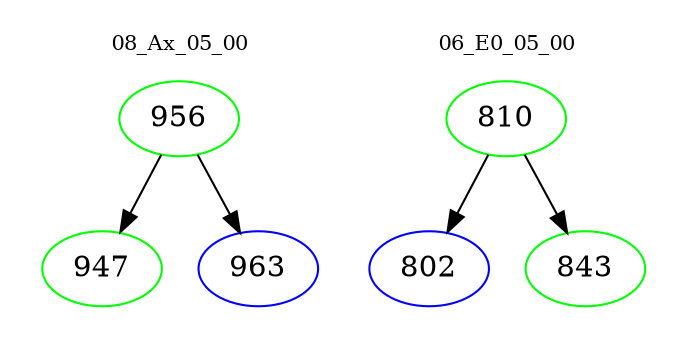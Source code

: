 digraph{
subgraph cluster_0 {
color = white
label = "08_Ax_05_00";
fontsize=10;
T0_956 [label="956", color="green"]
T0_956 -> T0_947 [color="black"]
T0_947 [label="947", color="green"]
T0_956 -> T0_963 [color="black"]
T0_963 [label="963", color="blue"]
}
subgraph cluster_1 {
color = white
label = "06_E0_05_00";
fontsize=10;
T1_810 [label="810", color="green"]
T1_810 -> T1_802 [color="black"]
T1_802 [label="802", color="blue"]
T1_810 -> T1_843 [color="black"]
T1_843 [label="843", color="green"]
}
}
